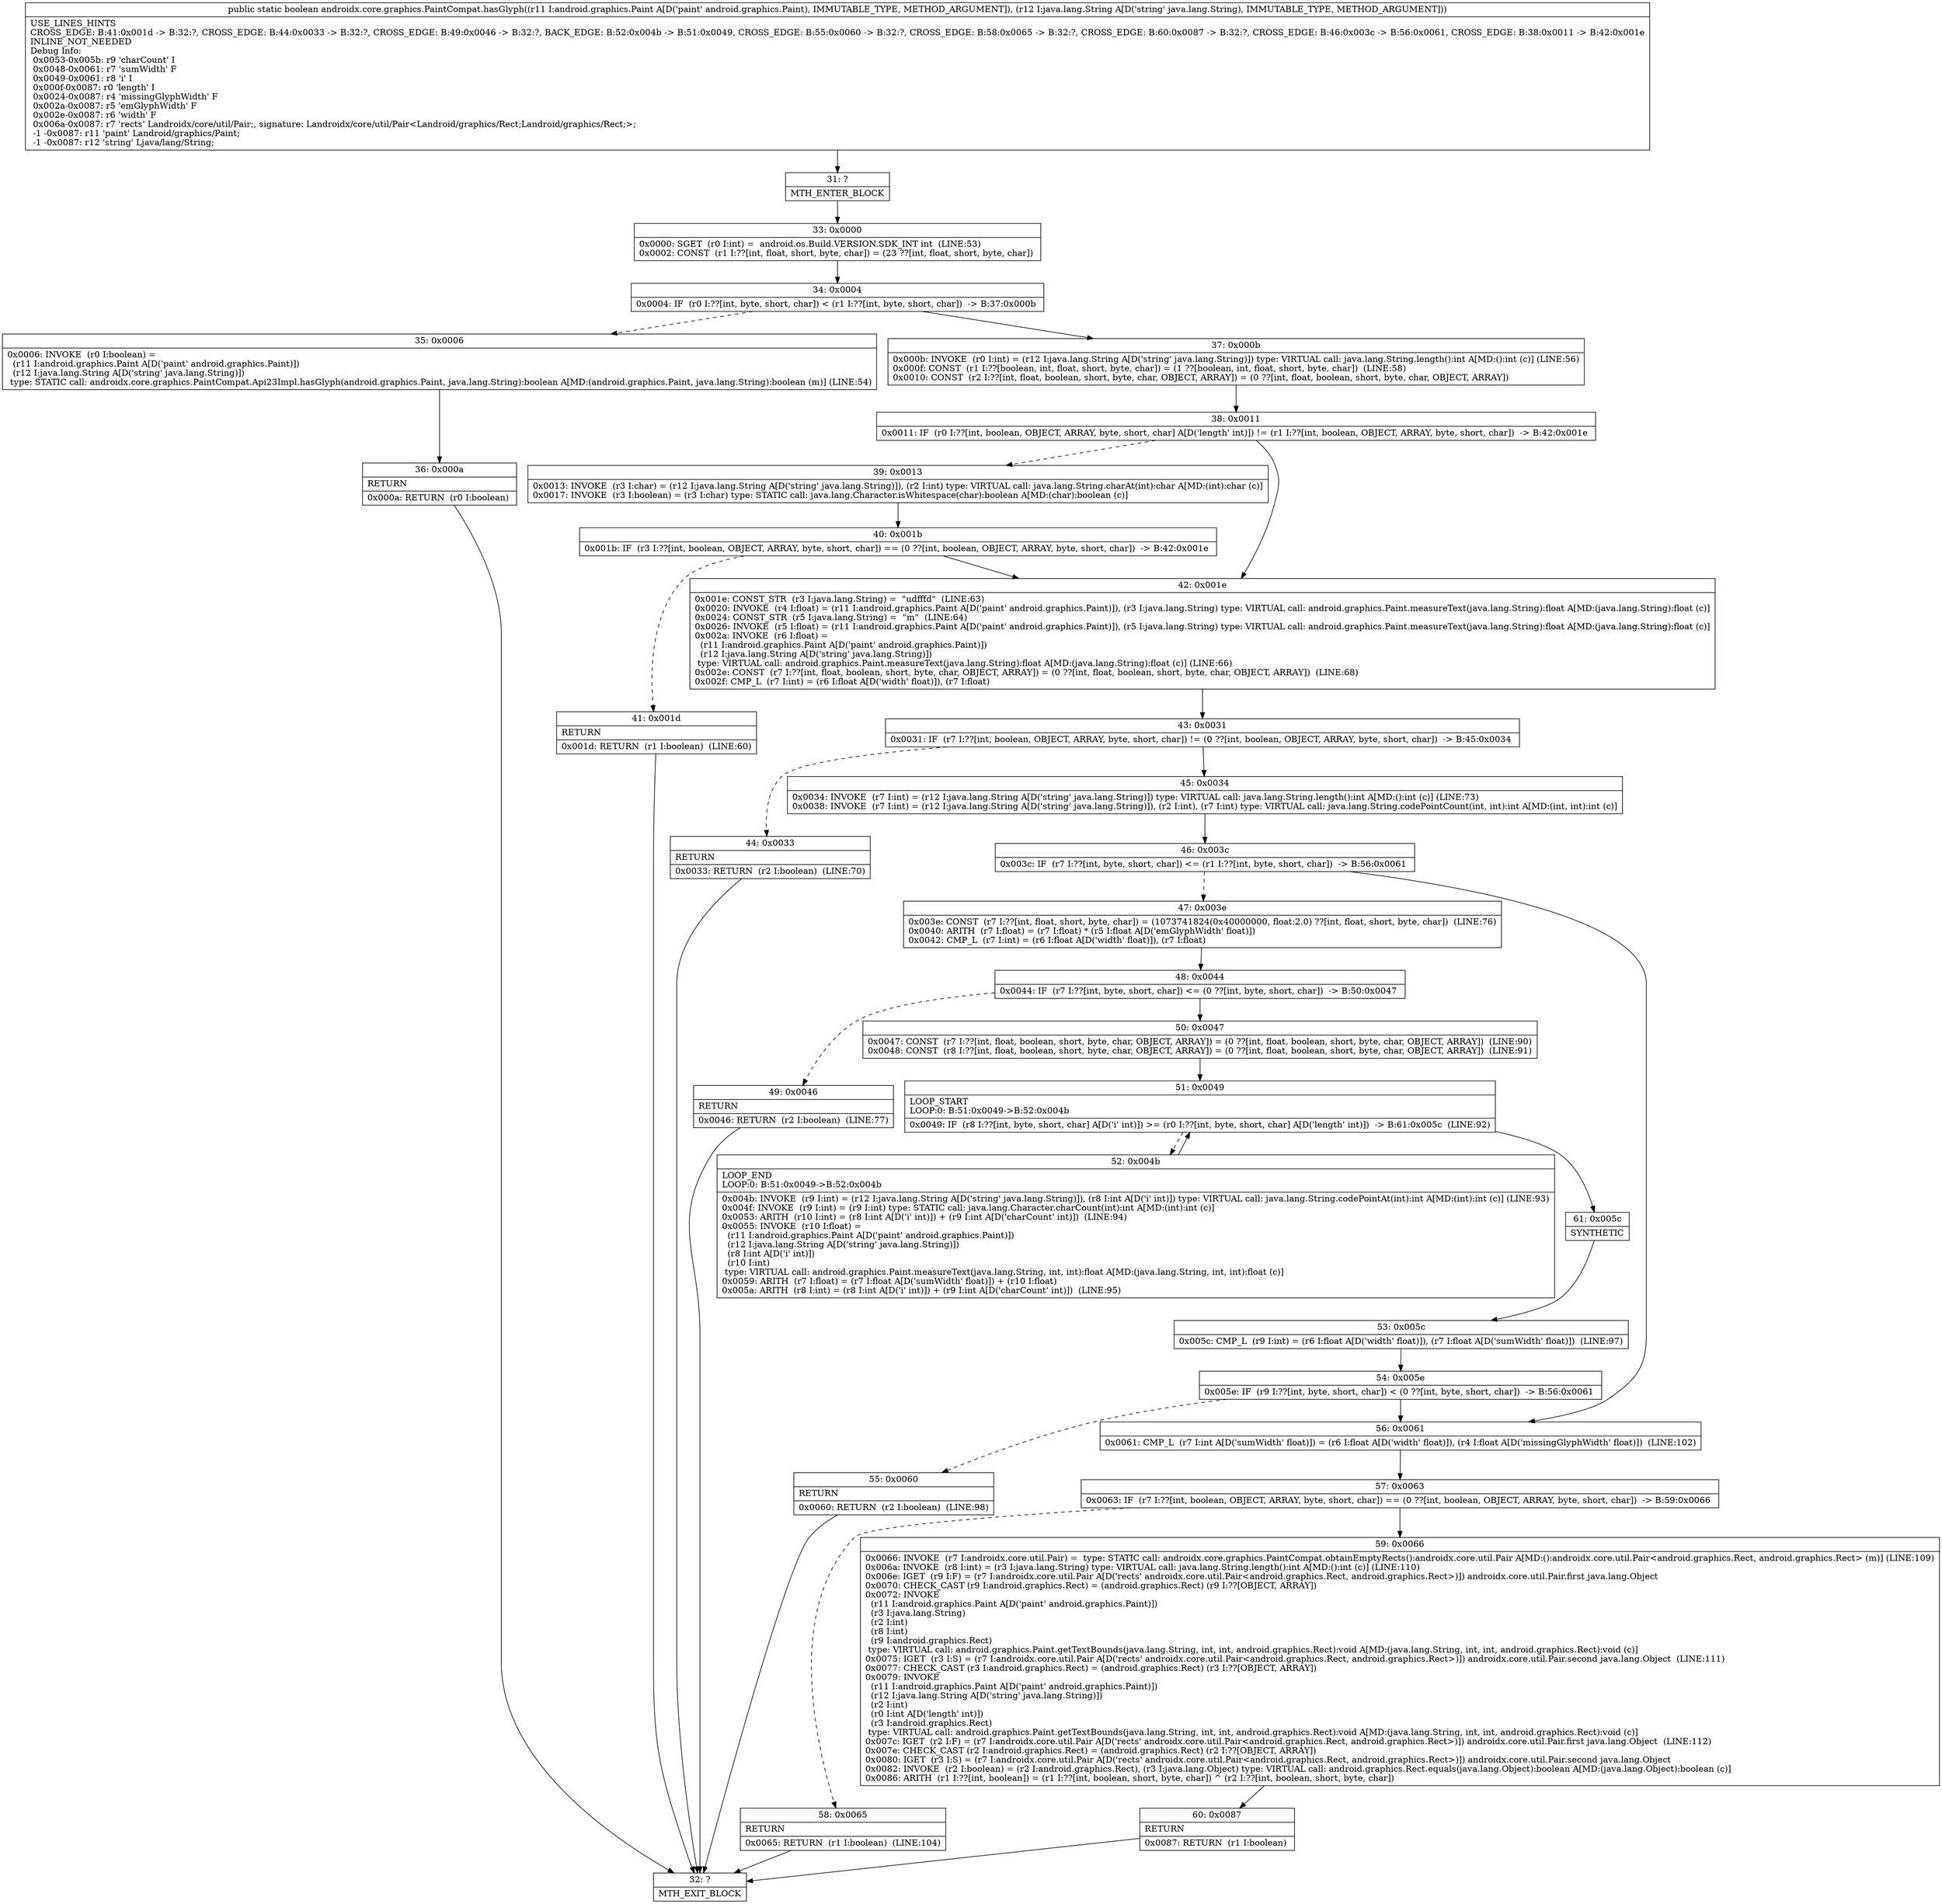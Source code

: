 digraph "CFG forandroidx.core.graphics.PaintCompat.hasGlyph(Landroid\/graphics\/Paint;Ljava\/lang\/String;)Z" {
Node_31 [shape=record,label="{31\:\ ?|MTH_ENTER_BLOCK\l}"];
Node_33 [shape=record,label="{33\:\ 0x0000|0x0000: SGET  (r0 I:int) =  android.os.Build.VERSION.SDK_INT int  (LINE:53)\l0x0002: CONST  (r1 I:??[int, float, short, byte, char]) = (23 ??[int, float, short, byte, char]) \l}"];
Node_34 [shape=record,label="{34\:\ 0x0004|0x0004: IF  (r0 I:??[int, byte, short, char]) \< (r1 I:??[int, byte, short, char])  \-\> B:37:0x000b \l}"];
Node_35 [shape=record,label="{35\:\ 0x0006|0x0006: INVOKE  (r0 I:boolean) = \l  (r11 I:android.graphics.Paint A[D('paint' android.graphics.Paint)])\l  (r12 I:java.lang.String A[D('string' java.lang.String)])\l type: STATIC call: androidx.core.graphics.PaintCompat.Api23Impl.hasGlyph(android.graphics.Paint, java.lang.String):boolean A[MD:(android.graphics.Paint, java.lang.String):boolean (m)] (LINE:54)\l}"];
Node_36 [shape=record,label="{36\:\ 0x000a|RETURN\l|0x000a: RETURN  (r0 I:boolean) \l}"];
Node_32 [shape=record,label="{32\:\ ?|MTH_EXIT_BLOCK\l}"];
Node_37 [shape=record,label="{37\:\ 0x000b|0x000b: INVOKE  (r0 I:int) = (r12 I:java.lang.String A[D('string' java.lang.String)]) type: VIRTUAL call: java.lang.String.length():int A[MD:():int (c)] (LINE:56)\l0x000f: CONST  (r1 I:??[boolean, int, float, short, byte, char]) = (1 ??[boolean, int, float, short, byte, char])  (LINE:58)\l0x0010: CONST  (r2 I:??[int, float, boolean, short, byte, char, OBJECT, ARRAY]) = (0 ??[int, float, boolean, short, byte, char, OBJECT, ARRAY]) \l}"];
Node_38 [shape=record,label="{38\:\ 0x0011|0x0011: IF  (r0 I:??[int, boolean, OBJECT, ARRAY, byte, short, char] A[D('length' int)]) != (r1 I:??[int, boolean, OBJECT, ARRAY, byte, short, char])  \-\> B:42:0x001e \l}"];
Node_39 [shape=record,label="{39\:\ 0x0013|0x0013: INVOKE  (r3 I:char) = (r12 I:java.lang.String A[D('string' java.lang.String)]), (r2 I:int) type: VIRTUAL call: java.lang.String.charAt(int):char A[MD:(int):char (c)]\l0x0017: INVOKE  (r3 I:boolean) = (r3 I:char) type: STATIC call: java.lang.Character.isWhitespace(char):boolean A[MD:(char):boolean (c)]\l}"];
Node_40 [shape=record,label="{40\:\ 0x001b|0x001b: IF  (r3 I:??[int, boolean, OBJECT, ARRAY, byte, short, char]) == (0 ??[int, boolean, OBJECT, ARRAY, byte, short, char])  \-\> B:42:0x001e \l}"];
Node_41 [shape=record,label="{41\:\ 0x001d|RETURN\l|0x001d: RETURN  (r1 I:boolean)  (LINE:60)\l}"];
Node_42 [shape=record,label="{42\:\ 0x001e|0x001e: CONST_STR  (r3 I:java.lang.String) =  \"udfffd\"  (LINE:63)\l0x0020: INVOKE  (r4 I:float) = (r11 I:android.graphics.Paint A[D('paint' android.graphics.Paint)]), (r3 I:java.lang.String) type: VIRTUAL call: android.graphics.Paint.measureText(java.lang.String):float A[MD:(java.lang.String):float (c)]\l0x0024: CONST_STR  (r5 I:java.lang.String) =  \"m\"  (LINE:64)\l0x0026: INVOKE  (r5 I:float) = (r11 I:android.graphics.Paint A[D('paint' android.graphics.Paint)]), (r5 I:java.lang.String) type: VIRTUAL call: android.graphics.Paint.measureText(java.lang.String):float A[MD:(java.lang.String):float (c)]\l0x002a: INVOKE  (r6 I:float) = \l  (r11 I:android.graphics.Paint A[D('paint' android.graphics.Paint)])\l  (r12 I:java.lang.String A[D('string' java.lang.String)])\l type: VIRTUAL call: android.graphics.Paint.measureText(java.lang.String):float A[MD:(java.lang.String):float (c)] (LINE:66)\l0x002e: CONST  (r7 I:??[int, float, boolean, short, byte, char, OBJECT, ARRAY]) = (0 ??[int, float, boolean, short, byte, char, OBJECT, ARRAY])  (LINE:68)\l0x002f: CMP_L  (r7 I:int) = (r6 I:float A[D('width' float)]), (r7 I:float) \l}"];
Node_43 [shape=record,label="{43\:\ 0x0031|0x0031: IF  (r7 I:??[int, boolean, OBJECT, ARRAY, byte, short, char]) != (0 ??[int, boolean, OBJECT, ARRAY, byte, short, char])  \-\> B:45:0x0034 \l}"];
Node_44 [shape=record,label="{44\:\ 0x0033|RETURN\l|0x0033: RETURN  (r2 I:boolean)  (LINE:70)\l}"];
Node_45 [shape=record,label="{45\:\ 0x0034|0x0034: INVOKE  (r7 I:int) = (r12 I:java.lang.String A[D('string' java.lang.String)]) type: VIRTUAL call: java.lang.String.length():int A[MD:():int (c)] (LINE:73)\l0x0038: INVOKE  (r7 I:int) = (r12 I:java.lang.String A[D('string' java.lang.String)]), (r2 I:int), (r7 I:int) type: VIRTUAL call: java.lang.String.codePointCount(int, int):int A[MD:(int, int):int (c)]\l}"];
Node_46 [shape=record,label="{46\:\ 0x003c|0x003c: IF  (r7 I:??[int, byte, short, char]) \<= (r1 I:??[int, byte, short, char])  \-\> B:56:0x0061 \l}"];
Node_47 [shape=record,label="{47\:\ 0x003e|0x003e: CONST  (r7 I:??[int, float, short, byte, char]) = (1073741824(0x40000000, float:2.0) ??[int, float, short, byte, char])  (LINE:76)\l0x0040: ARITH  (r7 I:float) = (r7 I:float) * (r5 I:float A[D('emGlyphWidth' float)]) \l0x0042: CMP_L  (r7 I:int) = (r6 I:float A[D('width' float)]), (r7 I:float) \l}"];
Node_48 [shape=record,label="{48\:\ 0x0044|0x0044: IF  (r7 I:??[int, byte, short, char]) \<= (0 ??[int, byte, short, char])  \-\> B:50:0x0047 \l}"];
Node_49 [shape=record,label="{49\:\ 0x0046|RETURN\l|0x0046: RETURN  (r2 I:boolean)  (LINE:77)\l}"];
Node_50 [shape=record,label="{50\:\ 0x0047|0x0047: CONST  (r7 I:??[int, float, boolean, short, byte, char, OBJECT, ARRAY]) = (0 ??[int, float, boolean, short, byte, char, OBJECT, ARRAY])  (LINE:90)\l0x0048: CONST  (r8 I:??[int, float, boolean, short, byte, char, OBJECT, ARRAY]) = (0 ??[int, float, boolean, short, byte, char, OBJECT, ARRAY])  (LINE:91)\l}"];
Node_51 [shape=record,label="{51\:\ 0x0049|LOOP_START\lLOOP:0: B:51:0x0049\-\>B:52:0x004b\l|0x0049: IF  (r8 I:??[int, byte, short, char] A[D('i' int)]) \>= (r0 I:??[int, byte, short, char] A[D('length' int)])  \-\> B:61:0x005c  (LINE:92)\l}"];
Node_52 [shape=record,label="{52\:\ 0x004b|LOOP_END\lLOOP:0: B:51:0x0049\-\>B:52:0x004b\l|0x004b: INVOKE  (r9 I:int) = (r12 I:java.lang.String A[D('string' java.lang.String)]), (r8 I:int A[D('i' int)]) type: VIRTUAL call: java.lang.String.codePointAt(int):int A[MD:(int):int (c)] (LINE:93)\l0x004f: INVOKE  (r9 I:int) = (r9 I:int) type: STATIC call: java.lang.Character.charCount(int):int A[MD:(int):int (c)]\l0x0053: ARITH  (r10 I:int) = (r8 I:int A[D('i' int)]) + (r9 I:int A[D('charCount' int)])  (LINE:94)\l0x0055: INVOKE  (r10 I:float) = \l  (r11 I:android.graphics.Paint A[D('paint' android.graphics.Paint)])\l  (r12 I:java.lang.String A[D('string' java.lang.String)])\l  (r8 I:int A[D('i' int)])\l  (r10 I:int)\l type: VIRTUAL call: android.graphics.Paint.measureText(java.lang.String, int, int):float A[MD:(java.lang.String, int, int):float (c)]\l0x0059: ARITH  (r7 I:float) = (r7 I:float A[D('sumWidth' float)]) + (r10 I:float) \l0x005a: ARITH  (r8 I:int) = (r8 I:int A[D('i' int)]) + (r9 I:int A[D('charCount' int)])  (LINE:95)\l}"];
Node_61 [shape=record,label="{61\:\ 0x005c|SYNTHETIC\l}"];
Node_53 [shape=record,label="{53\:\ 0x005c|0x005c: CMP_L  (r9 I:int) = (r6 I:float A[D('width' float)]), (r7 I:float A[D('sumWidth' float)])  (LINE:97)\l}"];
Node_54 [shape=record,label="{54\:\ 0x005e|0x005e: IF  (r9 I:??[int, byte, short, char]) \< (0 ??[int, byte, short, char])  \-\> B:56:0x0061 \l}"];
Node_55 [shape=record,label="{55\:\ 0x0060|RETURN\l|0x0060: RETURN  (r2 I:boolean)  (LINE:98)\l}"];
Node_56 [shape=record,label="{56\:\ 0x0061|0x0061: CMP_L  (r7 I:int A[D('sumWidth' float)]) = (r6 I:float A[D('width' float)]), (r4 I:float A[D('missingGlyphWidth' float)])  (LINE:102)\l}"];
Node_57 [shape=record,label="{57\:\ 0x0063|0x0063: IF  (r7 I:??[int, boolean, OBJECT, ARRAY, byte, short, char]) == (0 ??[int, boolean, OBJECT, ARRAY, byte, short, char])  \-\> B:59:0x0066 \l}"];
Node_58 [shape=record,label="{58\:\ 0x0065|RETURN\l|0x0065: RETURN  (r1 I:boolean)  (LINE:104)\l}"];
Node_59 [shape=record,label="{59\:\ 0x0066|0x0066: INVOKE  (r7 I:androidx.core.util.Pair) =  type: STATIC call: androidx.core.graphics.PaintCompat.obtainEmptyRects():androidx.core.util.Pair A[MD:():androidx.core.util.Pair\<android.graphics.Rect, android.graphics.Rect\> (m)] (LINE:109)\l0x006a: INVOKE  (r8 I:int) = (r3 I:java.lang.String) type: VIRTUAL call: java.lang.String.length():int A[MD:():int (c)] (LINE:110)\l0x006e: IGET  (r9 I:F) = (r7 I:androidx.core.util.Pair A[D('rects' androidx.core.util.Pair\<android.graphics.Rect, android.graphics.Rect\>)]) androidx.core.util.Pair.first java.lang.Object \l0x0070: CHECK_CAST (r9 I:android.graphics.Rect) = (android.graphics.Rect) (r9 I:??[OBJECT, ARRAY]) \l0x0072: INVOKE  \l  (r11 I:android.graphics.Paint A[D('paint' android.graphics.Paint)])\l  (r3 I:java.lang.String)\l  (r2 I:int)\l  (r8 I:int)\l  (r9 I:android.graphics.Rect)\l type: VIRTUAL call: android.graphics.Paint.getTextBounds(java.lang.String, int, int, android.graphics.Rect):void A[MD:(java.lang.String, int, int, android.graphics.Rect):void (c)]\l0x0075: IGET  (r3 I:S) = (r7 I:androidx.core.util.Pair A[D('rects' androidx.core.util.Pair\<android.graphics.Rect, android.graphics.Rect\>)]) androidx.core.util.Pair.second java.lang.Object  (LINE:111)\l0x0077: CHECK_CAST (r3 I:android.graphics.Rect) = (android.graphics.Rect) (r3 I:??[OBJECT, ARRAY]) \l0x0079: INVOKE  \l  (r11 I:android.graphics.Paint A[D('paint' android.graphics.Paint)])\l  (r12 I:java.lang.String A[D('string' java.lang.String)])\l  (r2 I:int)\l  (r0 I:int A[D('length' int)])\l  (r3 I:android.graphics.Rect)\l type: VIRTUAL call: android.graphics.Paint.getTextBounds(java.lang.String, int, int, android.graphics.Rect):void A[MD:(java.lang.String, int, int, android.graphics.Rect):void (c)]\l0x007c: IGET  (r2 I:F) = (r7 I:androidx.core.util.Pair A[D('rects' androidx.core.util.Pair\<android.graphics.Rect, android.graphics.Rect\>)]) androidx.core.util.Pair.first java.lang.Object  (LINE:112)\l0x007e: CHECK_CAST (r2 I:android.graphics.Rect) = (android.graphics.Rect) (r2 I:??[OBJECT, ARRAY]) \l0x0080: IGET  (r3 I:S) = (r7 I:androidx.core.util.Pair A[D('rects' androidx.core.util.Pair\<android.graphics.Rect, android.graphics.Rect\>)]) androidx.core.util.Pair.second java.lang.Object \l0x0082: INVOKE  (r2 I:boolean) = (r2 I:android.graphics.Rect), (r3 I:java.lang.Object) type: VIRTUAL call: android.graphics.Rect.equals(java.lang.Object):boolean A[MD:(java.lang.Object):boolean (c)]\l0x0086: ARITH  (r1 I:??[int, boolean]) = (r1 I:??[int, boolean, short, byte, char]) ^ (r2 I:??[int, boolean, short, byte, char]) \l}"];
Node_60 [shape=record,label="{60\:\ 0x0087|RETURN\l|0x0087: RETURN  (r1 I:boolean) \l}"];
MethodNode[shape=record,label="{public static boolean androidx.core.graphics.PaintCompat.hasGlyph((r11 I:android.graphics.Paint A[D('paint' android.graphics.Paint), IMMUTABLE_TYPE, METHOD_ARGUMENT]), (r12 I:java.lang.String A[D('string' java.lang.String), IMMUTABLE_TYPE, METHOD_ARGUMENT]))  | USE_LINES_HINTS\lCROSS_EDGE: B:41:0x001d \-\> B:32:?, CROSS_EDGE: B:44:0x0033 \-\> B:32:?, CROSS_EDGE: B:49:0x0046 \-\> B:32:?, BACK_EDGE: B:52:0x004b \-\> B:51:0x0049, CROSS_EDGE: B:55:0x0060 \-\> B:32:?, CROSS_EDGE: B:58:0x0065 \-\> B:32:?, CROSS_EDGE: B:60:0x0087 \-\> B:32:?, CROSS_EDGE: B:46:0x003c \-\> B:56:0x0061, CROSS_EDGE: B:38:0x0011 \-\> B:42:0x001e\lINLINE_NOT_NEEDED\lDebug Info:\l  0x0053\-0x005b: r9 'charCount' I\l  0x0048\-0x0061: r7 'sumWidth' F\l  0x0049\-0x0061: r8 'i' I\l  0x000f\-0x0087: r0 'length' I\l  0x0024\-0x0087: r4 'missingGlyphWidth' F\l  0x002a\-0x0087: r5 'emGlyphWidth' F\l  0x002e\-0x0087: r6 'width' F\l  0x006a\-0x0087: r7 'rects' Landroidx\/core\/util\/Pair;, signature: Landroidx\/core\/util\/Pair\<Landroid\/graphics\/Rect;Landroid\/graphics\/Rect;\>;\l  \-1 \-0x0087: r11 'paint' Landroid\/graphics\/Paint;\l  \-1 \-0x0087: r12 'string' Ljava\/lang\/String;\l}"];
MethodNode -> Node_31;Node_31 -> Node_33;
Node_33 -> Node_34;
Node_34 -> Node_35[style=dashed];
Node_34 -> Node_37;
Node_35 -> Node_36;
Node_36 -> Node_32;
Node_37 -> Node_38;
Node_38 -> Node_39[style=dashed];
Node_38 -> Node_42;
Node_39 -> Node_40;
Node_40 -> Node_41[style=dashed];
Node_40 -> Node_42;
Node_41 -> Node_32;
Node_42 -> Node_43;
Node_43 -> Node_44[style=dashed];
Node_43 -> Node_45;
Node_44 -> Node_32;
Node_45 -> Node_46;
Node_46 -> Node_47[style=dashed];
Node_46 -> Node_56;
Node_47 -> Node_48;
Node_48 -> Node_49[style=dashed];
Node_48 -> Node_50;
Node_49 -> Node_32;
Node_50 -> Node_51;
Node_51 -> Node_52[style=dashed];
Node_51 -> Node_61;
Node_52 -> Node_51;
Node_61 -> Node_53;
Node_53 -> Node_54;
Node_54 -> Node_55[style=dashed];
Node_54 -> Node_56;
Node_55 -> Node_32;
Node_56 -> Node_57;
Node_57 -> Node_58[style=dashed];
Node_57 -> Node_59;
Node_58 -> Node_32;
Node_59 -> Node_60;
Node_60 -> Node_32;
}

